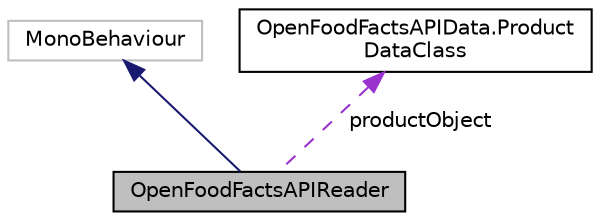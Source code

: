 digraph "OpenFoodFactsAPIReader"
{
 // LATEX_PDF_SIZE
  edge [fontname="Helvetica",fontsize="10",labelfontname="Helvetica",labelfontsize="10"];
  node [fontname="Helvetica",fontsize="10",shape=record];
  Node1 [label="OpenFoodFactsAPIReader",height=0.2,width=0.4,color="black", fillcolor="grey75", style="filled", fontcolor="black",tooltip="dfsdfdsfdsf dsgdsg"];
  Node2 -> Node1 [dir="back",color="midnightblue",fontsize="10",style="solid",fontname="Helvetica"];
  Node2 [label="MonoBehaviour",height=0.2,width=0.4,color="grey75", fillcolor="white", style="filled",tooltip=" "];
  Node3 -> Node1 [dir="back",color="darkorchid3",fontsize="10",style="dashed",label=" productObject" ,fontname="Helvetica"];
  Node3 [label="OpenFoodFactsAPIData.Product\lDataClass",height=0.2,width=0.4,color="black", fillcolor="white", style="filled",URL="$class_open_food_facts_a_p_i_data_1_1_product_data_class.html",tooltip=" "];
}
